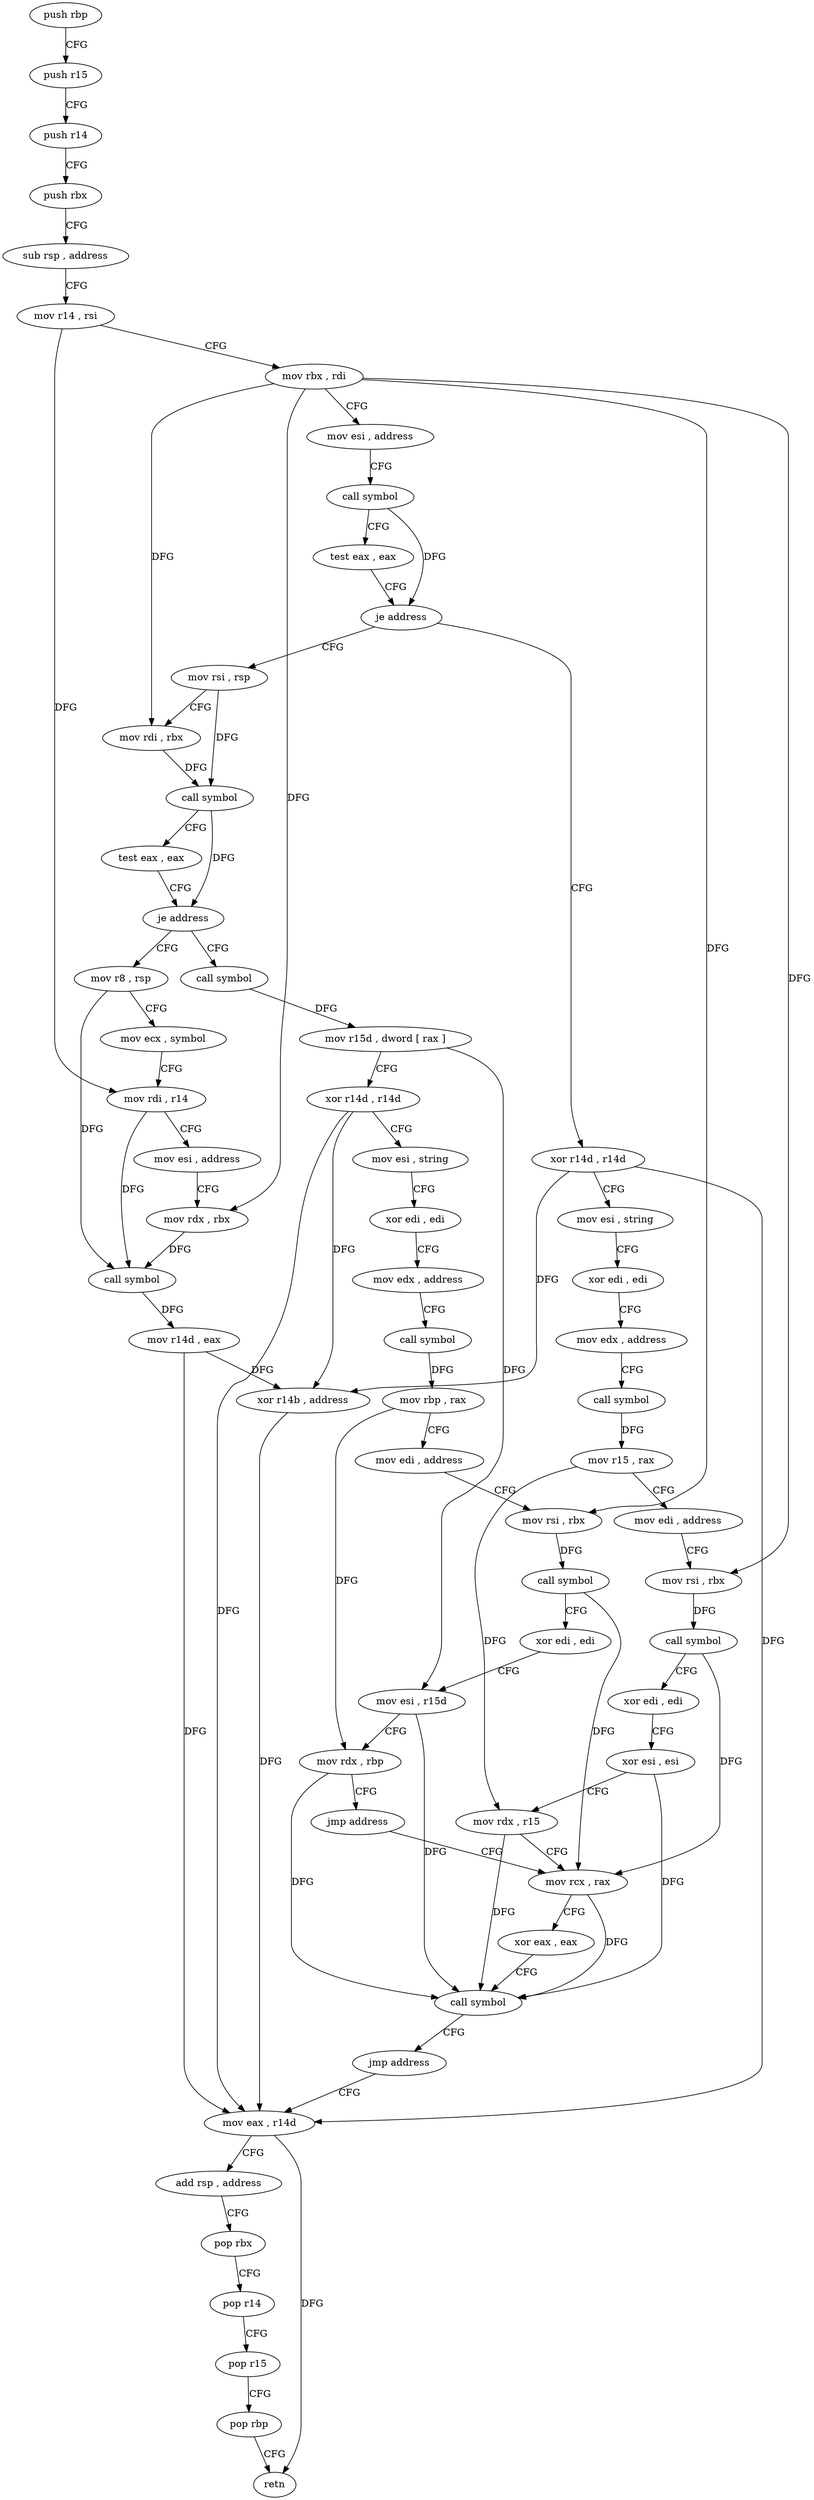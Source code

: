 digraph "func" {
"4205424" [label = "push rbp" ]
"4205425" [label = "push r15" ]
"4205427" [label = "push r14" ]
"4205429" [label = "push rbx" ]
"4205430" [label = "sub rsp , address" ]
"4205434" [label = "mov r14 , rsi" ]
"4205437" [label = "mov rbx , rdi" ]
"4205440" [label = "mov esi , address" ]
"4205445" [label = "call symbol" ]
"4205450" [label = "test eax , eax" ]
"4205452" [label = "je address" ]
"4205523" [label = "xor r14d , r14d" ]
"4205454" [label = "mov rsi , rsp" ]
"4205526" [label = "mov esi , string" ]
"4205531" [label = "xor edi , edi" ]
"4205533" [label = "mov edx , address" ]
"4205538" [label = "call symbol" ]
"4205543" [label = "mov r15 , rax" ]
"4205546" [label = "mov edi , address" ]
"4205551" [label = "mov rsi , rbx" ]
"4205554" [label = "call symbol" ]
"4205559" [label = "xor edi , edi" ]
"4205561" [label = "xor esi , esi" ]
"4205563" [label = "mov rdx , r15" ]
"4205566" [label = "mov rcx , rax" ]
"4205457" [label = "mov rdi , rbx" ]
"4205460" [label = "call symbol" ]
"4205465" [label = "test eax , eax" ]
"4205467" [label = "je address" ]
"4205578" [label = "mov r8 , rsp" ]
"4205469" [label = "call symbol" ]
"4205609" [label = "mov eax , r14d" ]
"4205612" [label = "add rsp , address" ]
"4205616" [label = "pop rbx" ]
"4205617" [label = "pop r14" ]
"4205619" [label = "pop r15" ]
"4205621" [label = "pop rbp" ]
"4205622" [label = "retn" ]
"4205581" [label = "mov ecx , symbol" ]
"4205586" [label = "mov rdi , r14" ]
"4205589" [label = "mov esi , address" ]
"4205594" [label = "mov rdx , rbx" ]
"4205597" [label = "call symbol" ]
"4205602" [label = "mov r14d , eax" ]
"4205605" [label = "xor r14b , address" ]
"4205474" [label = "mov r15d , dword [ rax ]" ]
"4205477" [label = "xor r14d , r14d" ]
"4205480" [label = "mov esi , string" ]
"4205485" [label = "xor edi , edi" ]
"4205487" [label = "mov edx , address" ]
"4205492" [label = "call symbol" ]
"4205497" [label = "mov rbp , rax" ]
"4205500" [label = "mov edi , address" ]
"4205505" [label = "mov rsi , rbx" ]
"4205508" [label = "call symbol" ]
"4205513" [label = "xor edi , edi" ]
"4205515" [label = "mov esi , r15d" ]
"4205518" [label = "mov rdx , rbp" ]
"4205521" [label = "jmp address" ]
"4205569" [label = "xor eax , eax" ]
"4205571" [label = "call symbol" ]
"4205576" [label = "jmp address" ]
"4205424" -> "4205425" [ label = "CFG" ]
"4205425" -> "4205427" [ label = "CFG" ]
"4205427" -> "4205429" [ label = "CFG" ]
"4205429" -> "4205430" [ label = "CFG" ]
"4205430" -> "4205434" [ label = "CFG" ]
"4205434" -> "4205437" [ label = "CFG" ]
"4205434" -> "4205586" [ label = "DFG" ]
"4205437" -> "4205440" [ label = "CFG" ]
"4205437" -> "4205551" [ label = "DFG" ]
"4205437" -> "4205457" [ label = "DFG" ]
"4205437" -> "4205594" [ label = "DFG" ]
"4205437" -> "4205505" [ label = "DFG" ]
"4205440" -> "4205445" [ label = "CFG" ]
"4205445" -> "4205450" [ label = "CFG" ]
"4205445" -> "4205452" [ label = "DFG" ]
"4205450" -> "4205452" [ label = "CFG" ]
"4205452" -> "4205523" [ label = "CFG" ]
"4205452" -> "4205454" [ label = "CFG" ]
"4205523" -> "4205526" [ label = "CFG" ]
"4205523" -> "4205605" [ label = "DFG" ]
"4205523" -> "4205609" [ label = "DFG" ]
"4205454" -> "4205457" [ label = "CFG" ]
"4205454" -> "4205460" [ label = "DFG" ]
"4205526" -> "4205531" [ label = "CFG" ]
"4205531" -> "4205533" [ label = "CFG" ]
"4205533" -> "4205538" [ label = "CFG" ]
"4205538" -> "4205543" [ label = "DFG" ]
"4205543" -> "4205546" [ label = "CFG" ]
"4205543" -> "4205563" [ label = "DFG" ]
"4205546" -> "4205551" [ label = "CFG" ]
"4205551" -> "4205554" [ label = "DFG" ]
"4205554" -> "4205559" [ label = "CFG" ]
"4205554" -> "4205566" [ label = "DFG" ]
"4205559" -> "4205561" [ label = "CFG" ]
"4205561" -> "4205563" [ label = "CFG" ]
"4205561" -> "4205571" [ label = "DFG" ]
"4205563" -> "4205566" [ label = "CFG" ]
"4205563" -> "4205571" [ label = "DFG" ]
"4205566" -> "4205569" [ label = "CFG" ]
"4205566" -> "4205571" [ label = "DFG" ]
"4205457" -> "4205460" [ label = "DFG" ]
"4205460" -> "4205465" [ label = "CFG" ]
"4205460" -> "4205467" [ label = "DFG" ]
"4205465" -> "4205467" [ label = "CFG" ]
"4205467" -> "4205578" [ label = "CFG" ]
"4205467" -> "4205469" [ label = "CFG" ]
"4205578" -> "4205581" [ label = "CFG" ]
"4205578" -> "4205597" [ label = "DFG" ]
"4205469" -> "4205474" [ label = "DFG" ]
"4205609" -> "4205612" [ label = "CFG" ]
"4205609" -> "4205622" [ label = "DFG" ]
"4205612" -> "4205616" [ label = "CFG" ]
"4205616" -> "4205617" [ label = "CFG" ]
"4205617" -> "4205619" [ label = "CFG" ]
"4205619" -> "4205621" [ label = "CFG" ]
"4205621" -> "4205622" [ label = "CFG" ]
"4205581" -> "4205586" [ label = "CFG" ]
"4205586" -> "4205589" [ label = "CFG" ]
"4205586" -> "4205597" [ label = "DFG" ]
"4205589" -> "4205594" [ label = "CFG" ]
"4205594" -> "4205597" [ label = "DFG" ]
"4205597" -> "4205602" [ label = "DFG" ]
"4205602" -> "4205605" [ label = "DFG" ]
"4205602" -> "4205609" [ label = "DFG" ]
"4205605" -> "4205609" [ label = "DFG" ]
"4205474" -> "4205477" [ label = "CFG" ]
"4205474" -> "4205515" [ label = "DFG" ]
"4205477" -> "4205480" [ label = "CFG" ]
"4205477" -> "4205605" [ label = "DFG" ]
"4205477" -> "4205609" [ label = "DFG" ]
"4205480" -> "4205485" [ label = "CFG" ]
"4205485" -> "4205487" [ label = "CFG" ]
"4205487" -> "4205492" [ label = "CFG" ]
"4205492" -> "4205497" [ label = "DFG" ]
"4205497" -> "4205500" [ label = "CFG" ]
"4205497" -> "4205518" [ label = "DFG" ]
"4205500" -> "4205505" [ label = "CFG" ]
"4205505" -> "4205508" [ label = "DFG" ]
"4205508" -> "4205513" [ label = "CFG" ]
"4205508" -> "4205566" [ label = "DFG" ]
"4205513" -> "4205515" [ label = "CFG" ]
"4205515" -> "4205518" [ label = "CFG" ]
"4205515" -> "4205571" [ label = "DFG" ]
"4205518" -> "4205521" [ label = "CFG" ]
"4205518" -> "4205571" [ label = "DFG" ]
"4205521" -> "4205566" [ label = "CFG" ]
"4205569" -> "4205571" [ label = "CFG" ]
"4205571" -> "4205576" [ label = "CFG" ]
"4205576" -> "4205609" [ label = "CFG" ]
}
